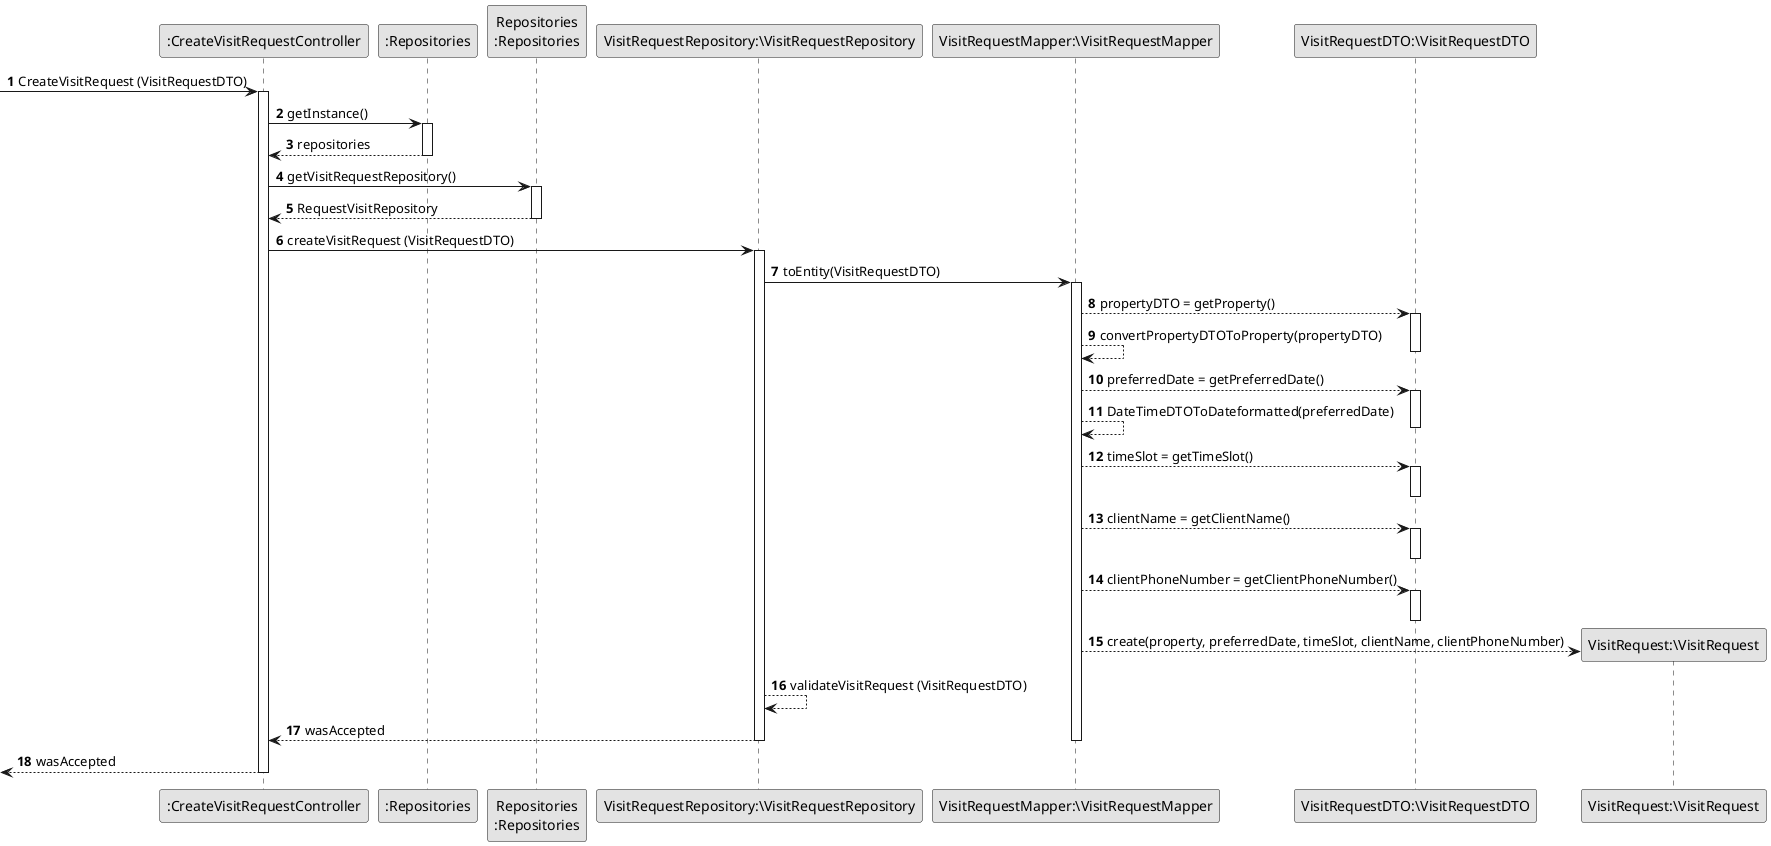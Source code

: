 @startuml
'https://plantuml.com/sequence-diagram
skinparam monochrome true
skinparam packageStyle rectangle
skinparam shadowing false

participant ":CreateVisitRequestController" as CTRL
participant ":Repositories" as RepositorySingleton
participant "Repositories\n:Repositories" as PLAT
participant "VisitRequestRepository:\VisitRequestRepository" as VRR
participant "VisitRequestMapper:\VisitRequestMapper" as VRM
participant "VisitRequestDTO:\VisitRequestDTO" as VRDTO
participant "VisitRequest:\VisitRequest" as VR


autonumber
-> CTRL : CreateVisitRequest (VisitRequestDTO)


        activate CTRL

            CTRL -> RepositorySingleton : getInstance()


            activate RepositorySingleton

            RepositorySingleton --> CTRL: repositories
            deactivate RepositorySingleton

            CTRL -> PLAT : getVisitRequestRepository()
            activate PLAT

            PLAT --> CTRL : RequestVisitRepository
            deactivate PLAT


             CTRL -> VRR :createVisitRequest (VisitRequestDTO)
                        activate VRR


            VRR -> VRM :toEntity(VisitRequestDTO)
            activate VRM
            
            VRM --> VRDTO : propertyDTO = getProperty()
            activate VRDTO
            VRM --> VRM : convertPropertyDTOToProperty(propertyDTO)
            deactivate VRDTO
            VRM --> VRDTO : preferredDate = getPreferredDate()
            activate VRDTO
            VRM --> VRM : DateTimeDTOToDateformatted(preferredDate)
            deactivate VRDTO
            VRM --> VRDTO : timeSlot = getTimeSlot()
            activate VRDTO
            deactivate VRDTO
            VRM --> VRDTO : clientName = getClientName()
            activate VRDTO
            deactivate VRDTO
            VRM --> VRDTO : clientPhoneNumber = getClientPhoneNumber()
            activate VRDTO
            deactivate VRDTO


           VRM --> VR** : create(property, preferredDate, timeSlot, clientName, clientPhoneNumber)

           VRR --> VRR : validateVisitRequest (VisitRequestDTO)

            VRR --> CTRL : wasAccepted
            deactivate VRM
            deactivate VRR

        <-- CTRL : wasAccepted
        deactivate CTRL
@enduml